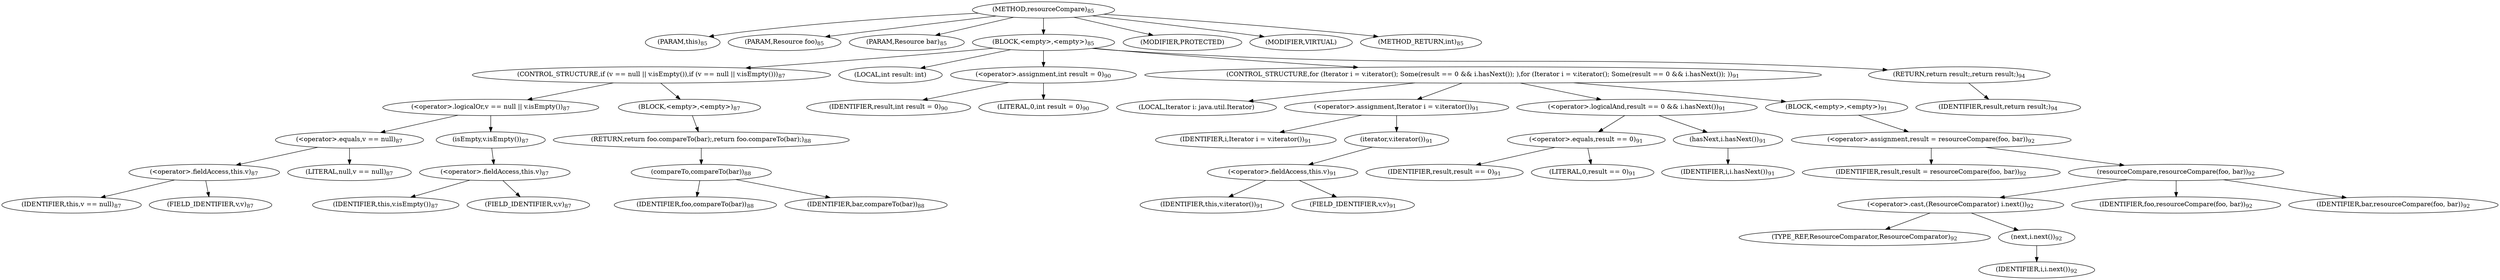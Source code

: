 digraph "resourceCompare" {  
"143" [label = <(METHOD,resourceCompare)<SUB>85</SUB>> ]
"144" [label = <(PARAM,this)<SUB>85</SUB>> ]
"145" [label = <(PARAM,Resource foo)<SUB>85</SUB>> ]
"146" [label = <(PARAM,Resource bar)<SUB>85</SUB>> ]
"147" [label = <(BLOCK,&lt;empty&gt;,&lt;empty&gt;)<SUB>85</SUB>> ]
"148" [label = <(CONTROL_STRUCTURE,if (v == null || v.isEmpty()),if (v == null || v.isEmpty()))<SUB>87</SUB>> ]
"149" [label = <(&lt;operator&gt;.logicalOr,v == null || v.isEmpty())<SUB>87</SUB>> ]
"150" [label = <(&lt;operator&gt;.equals,v == null)<SUB>87</SUB>> ]
"151" [label = <(&lt;operator&gt;.fieldAccess,this.v)<SUB>87</SUB>> ]
"152" [label = <(IDENTIFIER,this,v == null)<SUB>87</SUB>> ]
"153" [label = <(FIELD_IDENTIFIER,v,v)<SUB>87</SUB>> ]
"154" [label = <(LITERAL,null,v == null)<SUB>87</SUB>> ]
"155" [label = <(isEmpty,v.isEmpty())<SUB>87</SUB>> ]
"156" [label = <(&lt;operator&gt;.fieldAccess,this.v)<SUB>87</SUB>> ]
"157" [label = <(IDENTIFIER,this,v.isEmpty())<SUB>87</SUB>> ]
"158" [label = <(FIELD_IDENTIFIER,v,v)<SUB>87</SUB>> ]
"159" [label = <(BLOCK,&lt;empty&gt;,&lt;empty&gt;)<SUB>87</SUB>> ]
"160" [label = <(RETURN,return foo.compareTo(bar);,return foo.compareTo(bar);)<SUB>88</SUB>> ]
"161" [label = <(compareTo,compareTo(bar))<SUB>88</SUB>> ]
"162" [label = <(IDENTIFIER,foo,compareTo(bar))<SUB>88</SUB>> ]
"163" [label = <(IDENTIFIER,bar,compareTo(bar))<SUB>88</SUB>> ]
"164" [label = <(LOCAL,int result: int)> ]
"165" [label = <(&lt;operator&gt;.assignment,int result = 0)<SUB>90</SUB>> ]
"166" [label = <(IDENTIFIER,result,int result = 0)<SUB>90</SUB>> ]
"167" [label = <(LITERAL,0,int result = 0)<SUB>90</SUB>> ]
"168" [label = <(CONTROL_STRUCTURE,for (Iterator i = v.iterator(); Some(result == 0 &amp;&amp; i.hasNext()); ),for (Iterator i = v.iterator(); Some(result == 0 &amp;&amp; i.hasNext()); ))<SUB>91</SUB>> ]
"169" [label = <(LOCAL,Iterator i: java.util.Iterator)> ]
"170" [label = <(&lt;operator&gt;.assignment,Iterator i = v.iterator())<SUB>91</SUB>> ]
"171" [label = <(IDENTIFIER,i,Iterator i = v.iterator())<SUB>91</SUB>> ]
"172" [label = <(iterator,v.iterator())<SUB>91</SUB>> ]
"173" [label = <(&lt;operator&gt;.fieldAccess,this.v)<SUB>91</SUB>> ]
"174" [label = <(IDENTIFIER,this,v.iterator())<SUB>91</SUB>> ]
"175" [label = <(FIELD_IDENTIFIER,v,v)<SUB>91</SUB>> ]
"176" [label = <(&lt;operator&gt;.logicalAnd,result == 0 &amp;&amp; i.hasNext())<SUB>91</SUB>> ]
"177" [label = <(&lt;operator&gt;.equals,result == 0)<SUB>91</SUB>> ]
"178" [label = <(IDENTIFIER,result,result == 0)<SUB>91</SUB>> ]
"179" [label = <(LITERAL,0,result == 0)<SUB>91</SUB>> ]
"180" [label = <(hasNext,i.hasNext())<SUB>91</SUB>> ]
"181" [label = <(IDENTIFIER,i,i.hasNext())<SUB>91</SUB>> ]
"182" [label = <(BLOCK,&lt;empty&gt;,&lt;empty&gt;)<SUB>91</SUB>> ]
"183" [label = <(&lt;operator&gt;.assignment,result = resourceCompare(foo, bar))<SUB>92</SUB>> ]
"184" [label = <(IDENTIFIER,result,result = resourceCompare(foo, bar))<SUB>92</SUB>> ]
"185" [label = <(resourceCompare,resourceCompare(foo, bar))<SUB>92</SUB>> ]
"186" [label = <(&lt;operator&gt;.cast,(ResourceComparator) i.next())<SUB>92</SUB>> ]
"187" [label = <(TYPE_REF,ResourceComparator,ResourceComparator)<SUB>92</SUB>> ]
"188" [label = <(next,i.next())<SUB>92</SUB>> ]
"189" [label = <(IDENTIFIER,i,i.next())<SUB>92</SUB>> ]
"190" [label = <(IDENTIFIER,foo,resourceCompare(foo, bar))<SUB>92</SUB>> ]
"191" [label = <(IDENTIFIER,bar,resourceCompare(foo, bar))<SUB>92</SUB>> ]
"192" [label = <(RETURN,return result;,return result;)<SUB>94</SUB>> ]
"193" [label = <(IDENTIFIER,result,return result;)<SUB>94</SUB>> ]
"194" [label = <(MODIFIER,PROTECTED)> ]
"195" [label = <(MODIFIER,VIRTUAL)> ]
"196" [label = <(METHOD_RETURN,int)<SUB>85</SUB>> ]
  "143" -> "144" 
  "143" -> "145" 
  "143" -> "146" 
  "143" -> "147" 
  "143" -> "194" 
  "143" -> "195" 
  "143" -> "196" 
  "147" -> "148" 
  "147" -> "164" 
  "147" -> "165" 
  "147" -> "168" 
  "147" -> "192" 
  "148" -> "149" 
  "148" -> "159" 
  "149" -> "150" 
  "149" -> "155" 
  "150" -> "151" 
  "150" -> "154" 
  "151" -> "152" 
  "151" -> "153" 
  "155" -> "156" 
  "156" -> "157" 
  "156" -> "158" 
  "159" -> "160" 
  "160" -> "161" 
  "161" -> "162" 
  "161" -> "163" 
  "165" -> "166" 
  "165" -> "167" 
  "168" -> "169" 
  "168" -> "170" 
  "168" -> "176" 
  "168" -> "182" 
  "170" -> "171" 
  "170" -> "172" 
  "172" -> "173" 
  "173" -> "174" 
  "173" -> "175" 
  "176" -> "177" 
  "176" -> "180" 
  "177" -> "178" 
  "177" -> "179" 
  "180" -> "181" 
  "182" -> "183" 
  "183" -> "184" 
  "183" -> "185" 
  "185" -> "186" 
  "185" -> "190" 
  "185" -> "191" 
  "186" -> "187" 
  "186" -> "188" 
  "188" -> "189" 
  "192" -> "193" 
}
